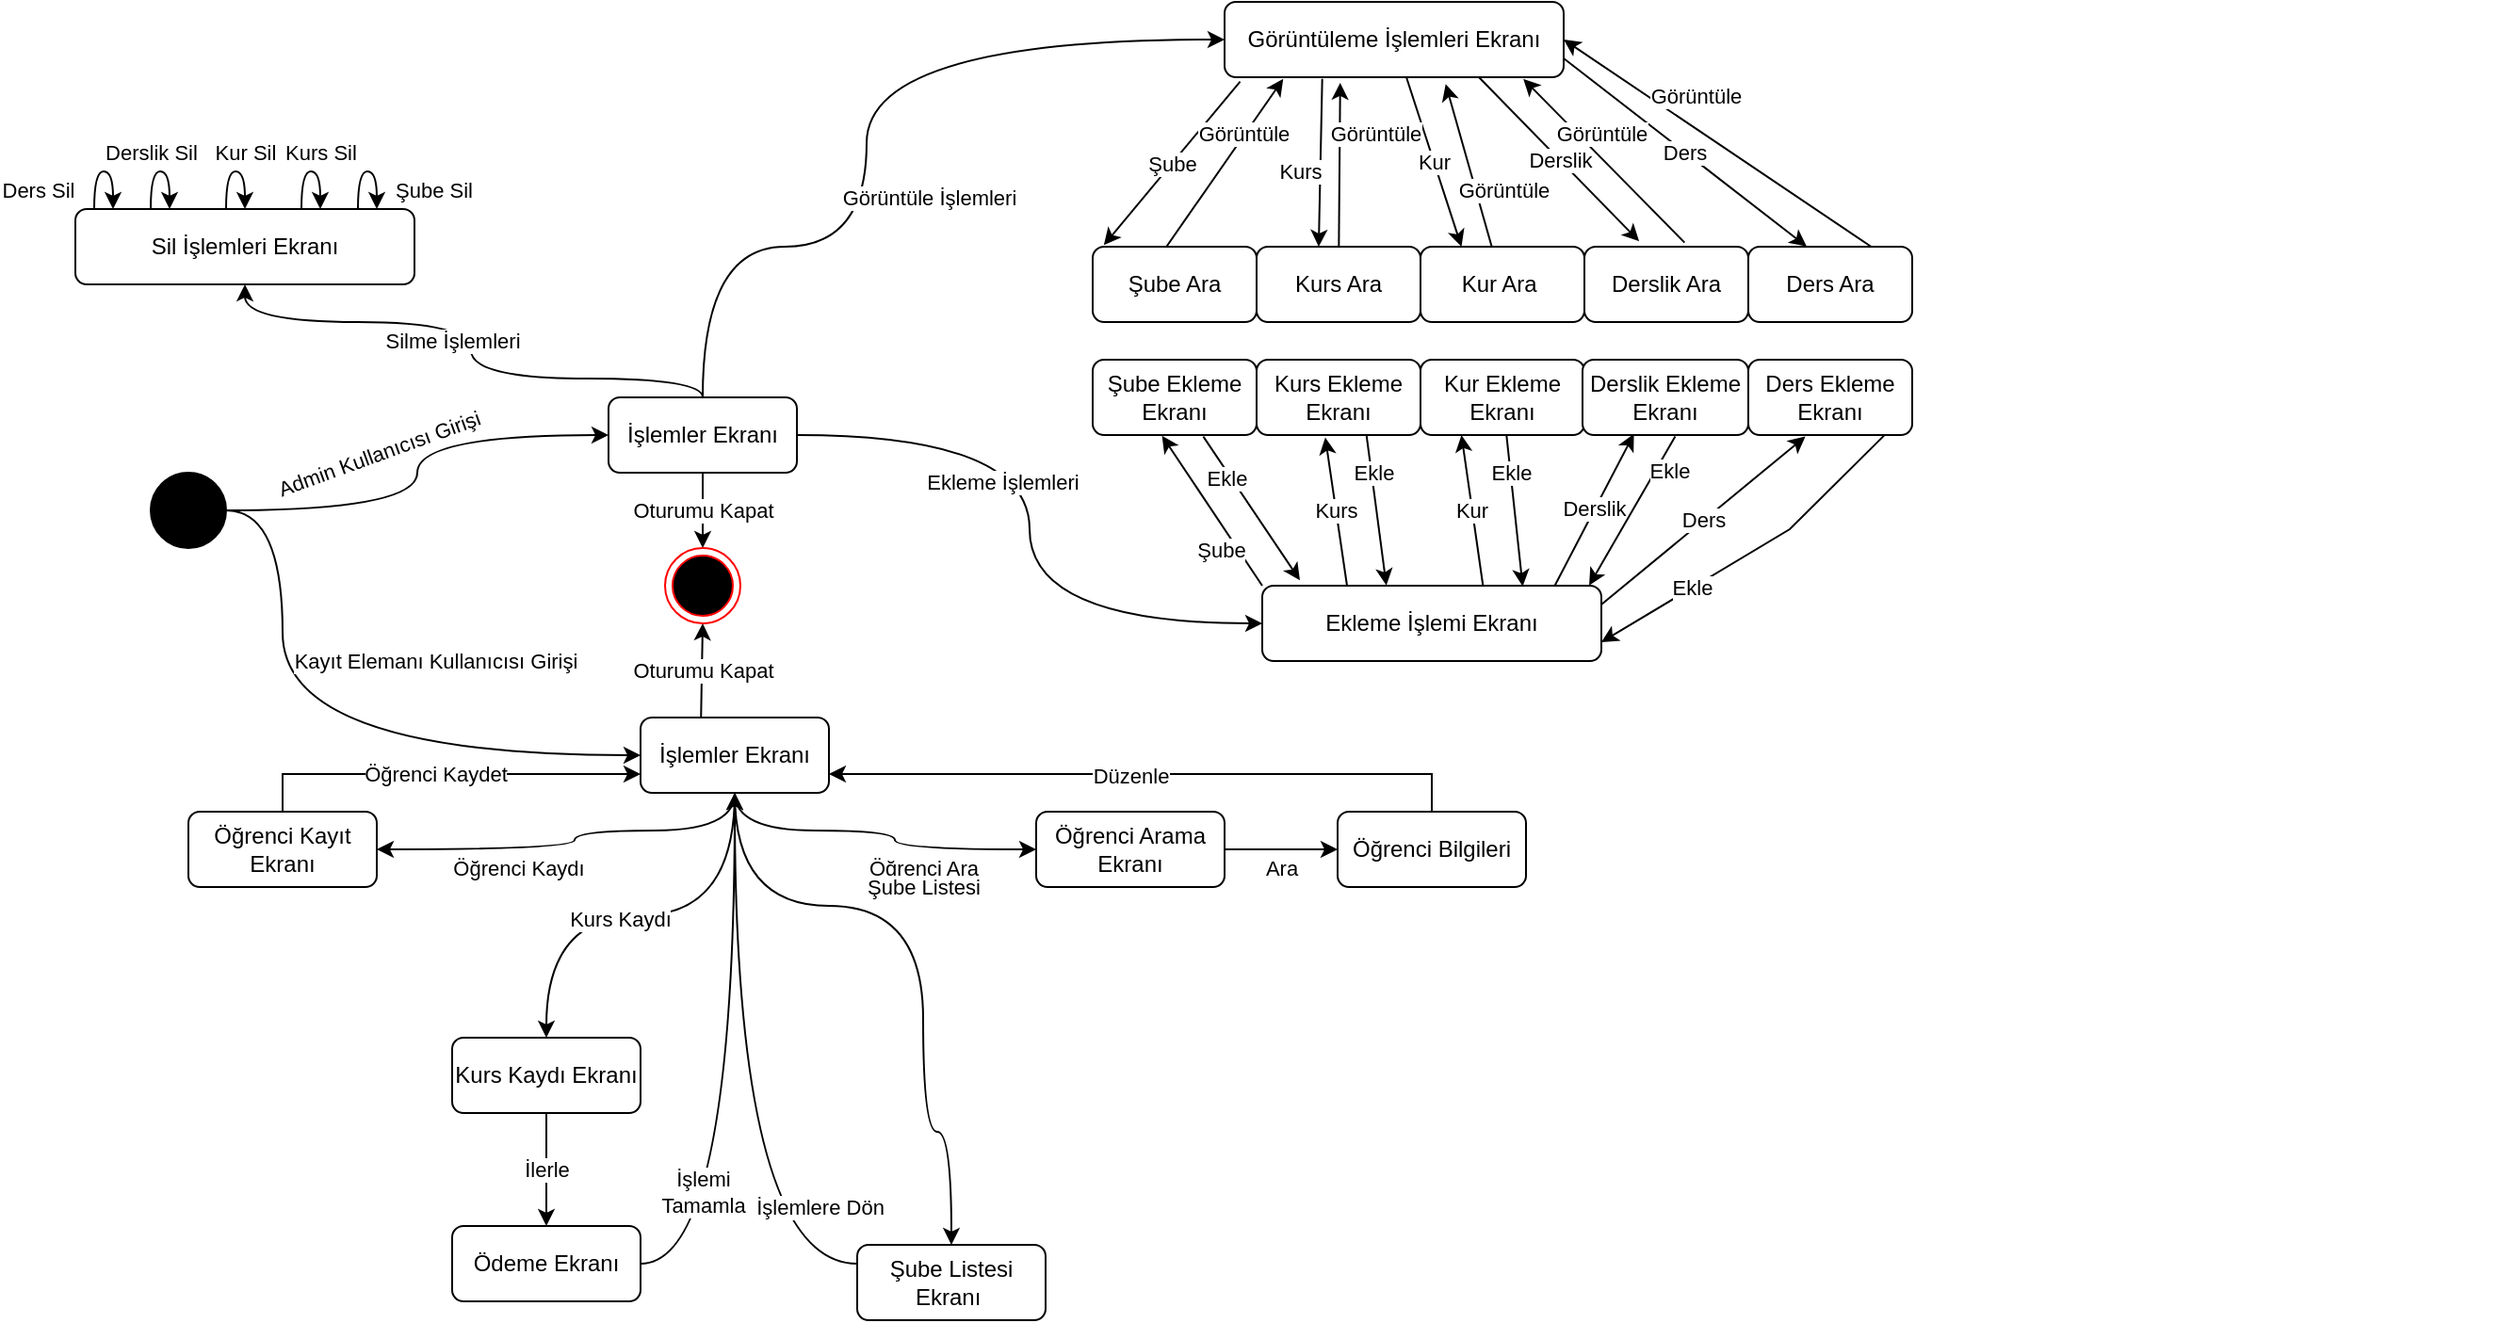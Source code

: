 <mxfile version="13.0.5" type="google" pages="4"><diagram id="691d49e7-cec1-028b-15b3-21c62664a0ac" name="Habit Tracker example"><mxGraphModel dx="2272" dy="713" grid="1" gridSize="10" guides="1" tooltips="1" connect="1" arrows="1" fold="1" page="1" pageScale="1" pageWidth="850" pageHeight="1100" math="0" shadow="0"><root><mxCell id="0"/><mxCell id="1" parent="0"/><mxCell id="ENSM81woJ7ZmIcu4tB6--67" style="edgeStyle=orthogonalEdgeStyle;rounded=0;orthogonalLoop=1;jettySize=auto;html=1;entryX=0;entryY=0.5;entryDx=0;entryDy=0;curved=1;" parent="1" source="ENSM81woJ7ZmIcu4tB6--65" target="ENSM81woJ7ZmIcu4tB6--66" edge="1"><mxGeometry relative="1" as="geometry"><Array as="points"><mxPoint x="120" y="270"/><mxPoint x="120" y="400"/></Array></mxGeometry></mxCell><mxCell id="ENSM81woJ7ZmIcu4tB6--68" value="Kayıt Elemanı Kullanıcısı Girişi" style="edgeLabel;html=1;align=center;verticalAlign=middle;resizable=0;points=[];" parent="ENSM81woJ7ZmIcu4tB6--67" vertex="1" connectable="0"><mxGeometry x="0.293" y="-2" relative="1" as="geometry"><mxPoint x="13.79" y="-52" as="offset"/></mxGeometry></mxCell><mxCell id="ENSM81woJ7ZmIcu4tB6--71" style="edgeStyle=orthogonalEdgeStyle;curved=1;rounded=0;orthogonalLoop=1;jettySize=auto;html=1;entryX=0;entryY=0.5;entryDx=0;entryDy=0;" parent="1" source="ENSM81woJ7ZmIcu4tB6--65" target="ENSM81woJ7ZmIcu4tB6--69" edge="1"><mxGeometry relative="1" as="geometry"/></mxCell><mxCell id="ENSM81woJ7ZmIcu4tB6--72" value="Admin Kullanıcısı Girişi" style="edgeLabel;html=1;align=center;verticalAlign=middle;resizable=0;points=[];rotation=-20;" parent="ENSM81woJ7ZmIcu4tB6--71" vertex="1" connectable="0"><mxGeometry x="-0.425" y="-1" relative="1" as="geometry"><mxPoint x="10.34" y="-31" as="offset"/></mxGeometry></mxCell><mxCell id="ENSM81woJ7ZmIcu4tB6--65" value="" style="shape=ellipse;html=1;fillColor=#000000;fontSize=18;fontColor=#000000;strokeColor=#000000;" parent="1" vertex="1"><mxGeometry x="50" y="250" width="40" height="40" as="geometry"/></mxCell><mxCell id="ENSM81woJ7ZmIcu4tB6--137" style="edgeStyle=orthogonalEdgeStyle;curved=1;rounded=0;orthogonalLoop=1;jettySize=auto;html=1;entryX=1;entryY=0.5;entryDx=0;entryDy=0;" parent="1" source="ENSM81woJ7ZmIcu4tB6--66" target="ENSM81woJ7ZmIcu4tB6--131" edge="1"><mxGeometry relative="1" as="geometry"><mxPoint x="330" y="480.0" as="targetPoint"/><Array as="points"><mxPoint x="360" y="440"/><mxPoint x="275" y="440"/><mxPoint x="275" y="450"/></Array></mxGeometry></mxCell><mxCell id="ENSM81woJ7ZmIcu4tB6--144" value="Öğrenci Kaydı" style="edgeLabel;html=1;align=center;verticalAlign=middle;resizable=0;points=[];" parent="ENSM81woJ7ZmIcu4tB6--137" vertex="1" connectable="0"><mxGeometry x="0.32" relative="1" as="geometry"><mxPoint y="10" as="offset"/></mxGeometry></mxCell><mxCell id="ENSM81woJ7ZmIcu4tB6--138" style="edgeStyle=orthogonalEdgeStyle;curved=1;rounded=0;orthogonalLoop=1;jettySize=auto;html=1;entryX=0;entryY=0.5;entryDx=0;entryDy=0;" parent="1" source="ENSM81woJ7ZmIcu4tB6--66" target="ENSM81woJ7ZmIcu4tB6--132" edge="1"><mxGeometry relative="1" as="geometry"><Array as="points"><mxPoint x="360" y="440"/><mxPoint x="445" y="440"/><mxPoint x="445" y="450"/></Array></mxGeometry></mxCell><mxCell id="ENSM81woJ7ZmIcu4tB6--145" value="Öğrenci Ara" style="edgeLabel;html=1;align=center;verticalAlign=middle;resizable=0;points=[];" parent="ENSM81woJ7ZmIcu4tB6--138" vertex="1" connectable="0"><mxGeometry x="-0.129" y="-1" relative="1" as="geometry"><mxPoint x="37.21" y="19" as="offset"/></mxGeometry></mxCell><mxCell id="ENSM81woJ7ZmIcu4tB6--139" style="edgeStyle=orthogonalEdgeStyle;curved=1;rounded=0;orthogonalLoop=1;jettySize=auto;html=1;entryX=0.5;entryY=0;entryDx=0;entryDy=0;" parent="1" source="ENSM81woJ7ZmIcu4tB6--66" target="ENSM81woJ7ZmIcu4tB6--133" edge="1"><mxGeometry relative="1" as="geometry"><Array as="points"><mxPoint x="360" y="480"/><mxPoint x="460" y="480"/><mxPoint x="460" y="600"/><mxPoint x="475" y="600"/></Array></mxGeometry></mxCell><mxCell id="ENSM81woJ7ZmIcu4tB6--157" value="Şube Listesi" style="edgeLabel;html=1;align=center;verticalAlign=middle;resizable=0;points=[];" parent="ENSM81woJ7ZmIcu4tB6--139" vertex="1" connectable="0"><mxGeometry x="0.174" y="-4" relative="1" as="geometry"><mxPoint x="3.97" y="-58.97" as="offset"/></mxGeometry></mxCell><mxCell id="ENSM81woJ7ZmIcu4tB6--140" style="edgeStyle=orthogonalEdgeStyle;curved=1;rounded=0;orthogonalLoop=1;jettySize=auto;html=1;entryX=0.5;entryY=0;entryDx=0;entryDy=0;" parent="1" source="ENSM81woJ7ZmIcu4tB6--66" target="ENSM81woJ7ZmIcu4tB6--134" edge="1"><mxGeometry relative="1" as="geometry"/></mxCell><mxCell id="ENSM81woJ7ZmIcu4tB6--156" value="Kurs Kaydı" style="edgeLabel;html=1;align=center;verticalAlign=middle;resizable=0;points=[];" parent="ENSM81woJ7ZmIcu4tB6--140" vertex="1" connectable="0"><mxGeometry x="0.099" y="2" relative="1" as="geometry"><mxPoint as="offset"/></mxGeometry></mxCell><mxCell id="ENSM81woJ7ZmIcu4tB6--171" value="Oturumu Kapat" style="rounded=0;orthogonalLoop=1;jettySize=auto;html=1;entryX=0.5;entryY=1;entryDx=0;entryDy=0;exitX=0.321;exitY=0.005;exitDx=0;exitDy=0;exitPerimeter=0;" parent="1" source="ENSM81woJ7ZmIcu4tB6--66" target="ENSM81woJ7ZmIcu4tB6--169" edge="1"><mxGeometry relative="1" as="geometry"/></mxCell><mxCell id="ENSM81woJ7ZmIcu4tB6--66" value="İşlemler Ekranı" style="shape=rect;rounded=1;html=1;whiteSpace=wrap;align=center;fontColor=#000000;fillColor=#ffffff;strokeColor=#000000;" parent="1" vertex="1"><mxGeometry x="310" y="380" width="100" height="40" as="geometry"/></mxCell><mxCell id="ENSM81woJ7ZmIcu4tB6--83" style="edgeStyle=orthogonalEdgeStyle;curved=1;rounded=0;orthogonalLoop=1;jettySize=auto;html=1;entryX=0;entryY=0.5;entryDx=0;entryDy=0;" parent="1" source="ENSM81woJ7ZmIcu4tB6--69" target="ENSM81woJ7ZmIcu4tB6--125" edge="1"><mxGeometry relative="1" as="geometry"><mxPoint x="343" y="150" as="targetPoint"/><Array as="points"><mxPoint x="343" y="130"/><mxPoint x="430" y="130"/><mxPoint x="430" y="20"/></Array></mxGeometry></mxCell><mxCell id="ENSM81woJ7ZmIcu4tB6--88" value="Görüntüle İşlemleri" style="edgeLabel;html=1;align=center;verticalAlign=middle;resizable=0;points=[];" parent="ENSM81woJ7ZmIcu4tB6--83" vertex="1" connectable="0"><mxGeometry x="-0.214" relative="1" as="geometry"><mxPoint x="32.86" y="-10" as="offset"/></mxGeometry></mxCell><mxCell id="ENSM81woJ7ZmIcu4tB6--87" style="edgeStyle=orthogonalEdgeStyle;curved=1;rounded=0;orthogonalLoop=1;jettySize=auto;html=1;entryX=0.5;entryY=1;entryDx=0;entryDy=0;" parent="1" source="ENSM81woJ7ZmIcu4tB6--69" target="ENSM81woJ7ZmIcu4tB6--86" edge="1"><mxGeometry relative="1" as="geometry"><Array as="points"><mxPoint x="343" y="200"/><mxPoint x="220" y="200"/><mxPoint x="220" y="170"/><mxPoint x="100" y="170"/></Array></mxGeometry></mxCell><mxCell id="ENSM81woJ7ZmIcu4tB6--90" value="Silme İşlemleri" style="edgeLabel;html=1;align=center;verticalAlign=middle;resizable=0;points=[];" parent="ENSM81woJ7ZmIcu4tB6--87" vertex="1" connectable="0"><mxGeometry x="0.269" y="-11" relative="1" as="geometry"><mxPoint x="19.41" y="21" as="offset"/></mxGeometry></mxCell><mxCell id="ENSM81woJ7ZmIcu4tB6--170" value="Oturumu Kapat" style="edgeStyle=orthogonalEdgeStyle;curved=1;rounded=0;orthogonalLoop=1;jettySize=auto;html=1;entryX=0.5;entryY=0;entryDx=0;entryDy=0;" parent="1" source="ENSM81woJ7ZmIcu4tB6--69" target="ENSM81woJ7ZmIcu4tB6--169" edge="1"><mxGeometry relative="1" as="geometry"/></mxCell><mxCell id="ENSM81woJ7ZmIcu4tB6--172" style="edgeStyle=orthogonalEdgeStyle;rounded=0;orthogonalLoop=1;jettySize=auto;html=1;entryX=0;entryY=0.5;entryDx=0;entryDy=0;curved=1;" parent="1" source="ENSM81woJ7ZmIcu4tB6--69" target="ENSM81woJ7ZmIcu4tB6--119" edge="1"><mxGeometry relative="1" as="geometry"/></mxCell><mxCell id="ENSM81woJ7ZmIcu4tB6--173" value="Ekleme İşlemleri" style="edgeLabel;html=1;align=center;verticalAlign=middle;resizable=0;points=[];" parent="ENSM81woJ7ZmIcu4tB6--172" vertex="1" connectable="0"><mxGeometry x="-0.376" y="-25" relative="1" as="geometry"><mxPoint as="offset"/></mxGeometry></mxCell><mxCell id="ENSM81woJ7ZmIcu4tB6--69" value="İşlemler Ekranı" style="shape=rect;rounded=1;html=1;whiteSpace=wrap;align=center;fontColor=#000000;fillColor=#ffffff;strokeColor=#000000;" parent="1" vertex="1"><mxGeometry x="293" y="210" width="100" height="40" as="geometry"/></mxCell><mxCell id="ENSM81woJ7ZmIcu4tB6--86" value="Sil İşlemleri Ekranı" style="shape=rect;rounded=1;html=1;whiteSpace=wrap;align=center;fontColor=#000000;fillColor=#ffffff;strokeColor=#000000;" parent="1" vertex="1"><mxGeometry x="10" y="110" width="180" height="40" as="geometry"/></mxCell><mxCell id="ENSM81woJ7ZmIcu4tB6--110" value="Ders Sil" style="endArrow=classic;html=1;edgeStyle=orthogonalEdgeStyle;curved=1;" parent="1" edge="1"><mxGeometry x="-0.602" y="30" width="50" height="50" relative="1" as="geometry"><mxPoint x="20" y="110" as="sourcePoint"/><mxPoint x="30" y="110" as="targetPoint"/><Array as="points"><mxPoint x="20" y="90"/><mxPoint x="30" y="90"/><mxPoint x="30" y="110"/></Array><mxPoint as="offset"/></mxGeometry></mxCell><mxCell id="ENSM81woJ7ZmIcu4tB6--111" value="Derslik Sil" style="endArrow=classic;html=1;edgeStyle=orthogonalEdgeStyle;curved=1;" parent="1" edge="1"><mxGeometry x="-0.201" y="10" width="50" height="50" relative="1" as="geometry"><mxPoint x="50.0" y="110" as="sourcePoint"/><mxPoint x="60.0" y="110" as="targetPoint"/><Array as="points"><mxPoint x="50.0" y="90"/><mxPoint x="60.0" y="90"/><mxPoint x="60.0" y="110"/></Array><mxPoint as="offset"/></mxGeometry></mxCell><mxCell id="ENSM81woJ7ZmIcu4tB6--112" value="Kur Sil" style="endArrow=classic;html=1;edgeStyle=orthogonalEdgeStyle;curved=1;" parent="1" edge="1"><mxGeometry x="0.199" y="-10" width="50" height="50" relative="1" as="geometry"><mxPoint x="90" y="110" as="sourcePoint"/><mxPoint x="100" y="110" as="targetPoint"/><Array as="points"><mxPoint x="90" y="90"/><mxPoint x="100" y="90"/><mxPoint x="100" y="110"/></Array><mxPoint x="10" y="-10" as="offset"/></mxGeometry></mxCell><mxCell id="ENSM81woJ7ZmIcu4tB6--117" value="Kurs Sil" style="endArrow=classic;html=1;edgeStyle=orthogonalEdgeStyle;curved=1;" parent="1" edge="1"><mxGeometry x="0.199" y="-10" width="50" height="50" relative="1" as="geometry"><mxPoint x="130.0" y="110" as="sourcePoint"/><mxPoint x="140.0" y="110" as="targetPoint"/><Array as="points"><mxPoint x="130" y="90"/><mxPoint x="140" y="90"/><mxPoint x="140" y="110"/></Array><mxPoint x="10" y="-10" as="offset"/></mxGeometry></mxCell><mxCell id="ENSM81woJ7ZmIcu4tB6--118" value="Şube Sil" style="endArrow=classic;html=1;edgeStyle=orthogonalEdgeStyle;curved=1;" parent="1" edge="1"><mxGeometry x="0.599" y="30" width="50" height="50" relative="1" as="geometry"><mxPoint x="160.0" y="110" as="sourcePoint"/><mxPoint x="170.0" y="110" as="targetPoint"/><Array as="points"><mxPoint x="160" y="90"/><mxPoint x="170" y="90"/><mxPoint x="170" y="110"/></Array><mxPoint as="offset"/></mxGeometry></mxCell><mxCell id="ENSM81woJ7ZmIcu4tB6--284" value="Şube" style="edgeStyle=none;rounded=0;orthogonalLoop=1;jettySize=auto;html=1;entryX=0.423;entryY=1.008;entryDx=0;entryDy=0;entryPerimeter=0;strokeWidth=1;exitX=0;exitY=0;exitDx=0;exitDy=0;" parent="1" source="ENSM81woJ7ZmIcu4tB6--119" target="ENSM81woJ7ZmIcu4tB6--290" edge="1"><mxGeometry x="-0.402" y="8" relative="1" as="geometry"><mxPoint as="offset"/></mxGeometry></mxCell><mxCell id="ENSM81woJ7ZmIcu4tB6--286" value="Kurs" style="edgeStyle=none;rounded=0;orthogonalLoop=1;jettySize=auto;html=1;entryX=0.419;entryY=1.032;entryDx=0;entryDy=0;strokeWidth=1;entryPerimeter=0;exitX=0.25;exitY=0;exitDx=0;exitDy=0;" parent="1" source="ENSM81woJ7ZmIcu4tB6--119" target="ENSM81woJ7ZmIcu4tB6--291" edge="1"><mxGeometry relative="1" as="geometry"/></mxCell><mxCell id="ENSM81woJ7ZmIcu4tB6--288" value="Kur" style="edgeStyle=none;rounded=0;orthogonalLoop=1;jettySize=auto;html=1;entryX=0.25;entryY=1;entryDx=0;entryDy=0;strokeWidth=1;exitX=0.651;exitY=0;exitDx=0;exitDy=0;exitPerimeter=0;" parent="1" source="ENSM81woJ7ZmIcu4tB6--119" target="ENSM81woJ7ZmIcu4tB6--292" edge="1"><mxGeometry relative="1" as="geometry"/></mxCell><mxCell id="ENSM81woJ7ZmIcu4tB6--295" value="Derslik" style="edgeStyle=none;rounded=0;orthogonalLoop=1;jettySize=auto;html=1;entryX=0.31;entryY=0.985;entryDx=0;entryDy=0;entryPerimeter=0;strokeWidth=1;exitX=0.863;exitY=-0.004;exitDx=0;exitDy=0;exitPerimeter=0;" parent="1" source="ENSM81woJ7ZmIcu4tB6--119" target="ENSM81woJ7ZmIcu4tB6--293" edge="1"><mxGeometry relative="1" as="geometry"/></mxCell><mxCell id="ENSM81woJ7ZmIcu4tB6--297" value="Ders" style="edgeStyle=none;rounded=0;orthogonalLoop=1;jettySize=auto;html=1;entryX=0.348;entryY=1.02;entryDx=0;entryDy=0;entryPerimeter=0;strokeWidth=1;exitX=1;exitY=0.25;exitDx=0;exitDy=0;" parent="1" source="ENSM81woJ7ZmIcu4tB6--119" target="ENSM81woJ7ZmIcu4tB6--289" edge="1"><mxGeometry relative="1" as="geometry"/></mxCell><mxCell id="ENSM81woJ7ZmIcu4tB6--119" value="Ekleme İşlemi Ekranı" style="shape=rect;rounded=1;html=1;whiteSpace=wrap;align=center;fontColor=#000000;fillColor=#ffffff;strokeColor=#000000;" parent="1" vertex="1"><mxGeometry x="640" y="310" width="180" height="40" as="geometry"/></mxCell><mxCell id="ENSM81woJ7ZmIcu4tB6--274" value="Şube" style="edgeStyle=none;rounded=0;orthogonalLoop=1;jettySize=auto;html=1;entryX=0.068;entryY=-0.021;entryDx=0;entryDy=0;entryPerimeter=0;strokeWidth=1;exitX=0.046;exitY=1.057;exitDx=0;exitDy=0;exitPerimeter=0;" parent="1" source="ENSM81woJ7ZmIcu4tB6--125" target="ENSM81woJ7ZmIcu4tB6--232" edge="1"><mxGeometry relative="1" as="geometry"/></mxCell><mxCell id="ENSM81woJ7ZmIcu4tB6--276" value="Kurs" style="edgeStyle=none;rounded=0;orthogonalLoop=1;jettySize=auto;html=1;entryX=0.379;entryY=0;entryDx=0;entryDy=0;strokeWidth=1;exitX=0.288;exitY=1.022;exitDx=0;exitDy=0;exitPerimeter=0;entryPerimeter=0;" parent="1" source="ENSM81woJ7ZmIcu4tB6--125" target="ENSM81woJ7ZmIcu4tB6--233" edge="1"><mxGeometry x="0.107" y="-11" relative="1" as="geometry"><mxPoint as="offset"/></mxGeometry></mxCell><mxCell id="ENSM81woJ7ZmIcu4tB6--278" value="Kur" style="edgeStyle=none;rounded=0;orthogonalLoop=1;jettySize=auto;html=1;entryX=0.25;entryY=0;entryDx=0;entryDy=0;strokeWidth=1;" parent="1" source="ENSM81woJ7ZmIcu4tB6--125" target="ENSM81woJ7ZmIcu4tB6--234" edge="1"><mxGeometry relative="1" as="geometry"/></mxCell><mxCell id="ENSM81woJ7ZmIcu4tB6--280" value="Derslik" style="edgeStyle=none;rounded=0;orthogonalLoop=1;jettySize=auto;html=1;entryX=0.334;entryY=-0.072;entryDx=0;entryDy=0;entryPerimeter=0;strokeWidth=1;exitX=0.75;exitY=1;exitDx=0;exitDy=0;" parent="1" source="ENSM81woJ7ZmIcu4tB6--125" target="ENSM81woJ7ZmIcu4tB6--235" edge="1"><mxGeometry relative="1" as="geometry"/></mxCell><mxCell id="ENSM81woJ7ZmIcu4tB6--282" value="Ders" style="edgeStyle=none;rounded=0;orthogonalLoop=1;jettySize=auto;html=1;entryX=0.356;entryY=-0.003;entryDx=0;entryDy=0;entryPerimeter=0;strokeWidth=1;exitX=1;exitY=0.75;exitDx=0;exitDy=0;" parent="1" source="ENSM81woJ7ZmIcu4tB6--125" target="ENSM81woJ7ZmIcu4tB6--231" edge="1"><mxGeometry relative="1" as="geometry"/></mxCell><mxCell id="ENSM81woJ7ZmIcu4tB6--125" value="Görüntüleme İşlemleri Ekranı" style="shape=rect;rounded=1;html=1;whiteSpace=wrap;align=center;fontColor=#000000;fillColor=#ffffff;strokeColor=#000000;" parent="1" vertex="1"><mxGeometry x="620" width="180" height="40" as="geometry"/></mxCell><mxCell id="ENSM81woJ7ZmIcu4tB6--142" style="edgeStyle=orthogonalEdgeStyle;rounded=0;orthogonalLoop=1;jettySize=auto;html=1;entryX=0;entryY=0.75;entryDx=0;entryDy=0;" parent="1" source="ENSM81woJ7ZmIcu4tB6--131" target="ENSM81woJ7ZmIcu4tB6--66" edge="1"><mxGeometry relative="1" as="geometry"><Array as="points"><mxPoint x="120" y="410"/></Array></mxGeometry></mxCell><mxCell id="ENSM81woJ7ZmIcu4tB6--143" value="Öğrenci Kaydet" style="edgeLabel;html=1;align=center;verticalAlign=middle;resizable=0;points=[];" parent="ENSM81woJ7ZmIcu4tB6--142" vertex="1" connectable="0"><mxGeometry x="-0.11" relative="1" as="geometry"><mxPoint x="6.86" as="offset"/></mxGeometry></mxCell><mxCell id="ENSM81woJ7ZmIcu4tB6--131" value="Öğrenci Kayıt Ekranı" style="shape=rect;rounded=1;html=1;whiteSpace=wrap;align=center;fontColor=#000000;fillColor=#ffffff;strokeColor=#000000;" parent="1" vertex="1"><mxGeometry x="70" y="430" width="100" height="40" as="geometry"/></mxCell><mxCell id="ENSM81woJ7ZmIcu4tB6--148" value="Ara" style="edgeStyle=orthogonalEdgeStyle;rounded=0;orthogonalLoop=1;jettySize=auto;html=1;entryX=0;entryY=0.5;entryDx=0;entryDy=0;" parent="1" source="ENSM81woJ7ZmIcu4tB6--132" target="ENSM81woJ7ZmIcu4tB6--147" edge="1"><mxGeometry y="-10" relative="1" as="geometry"><mxPoint as="offset"/></mxGeometry></mxCell><mxCell id="ENSM81woJ7ZmIcu4tB6--132" value="Öğrenci Arama Ekranı" style="shape=rect;rounded=1;html=1;whiteSpace=wrap;align=center;fontColor=#000000;fillColor=#ffffff;strokeColor=#000000;" parent="1" vertex="1"><mxGeometry x="520" y="430" width="100" height="40" as="geometry"/></mxCell><mxCell id="ENSM81woJ7ZmIcu4tB6--163" style="edgeStyle=orthogonalEdgeStyle;curved=1;rounded=0;orthogonalLoop=1;jettySize=auto;html=1;" parent="1" source="ENSM81woJ7ZmIcu4tB6--133" edge="1"><mxGeometry relative="1" as="geometry"><mxPoint x="360" y="420.0" as="targetPoint"/><Array as="points"><mxPoint x="360" y="670"/></Array></mxGeometry></mxCell><mxCell id="ENSM81woJ7ZmIcu4tB6--165" value="İşlemlere Dön" style="edgeLabel;html=1;align=center;verticalAlign=middle;resizable=0;points=[];" parent="ENSM81woJ7ZmIcu4tB6--163" vertex="1" connectable="0"><mxGeometry x="-0.623" y="-33" relative="1" as="geometry"><mxPoint x="39.14" y="3" as="offset"/></mxGeometry></mxCell><mxCell id="ENSM81woJ7ZmIcu4tB6--133" value="Şube Listesi Ekranı&amp;nbsp;" style="shape=rect;rounded=1;html=1;whiteSpace=wrap;align=center;fontColor=#000000;fillColor=#ffffff;strokeColor=#000000;" parent="1" vertex="1"><mxGeometry x="425" y="660" width="100" height="40" as="geometry"/></mxCell><mxCell id="ENSM81woJ7ZmIcu4tB6--153" value="İlerle" style="edgeStyle=orthogonalEdgeStyle;rounded=0;orthogonalLoop=1;jettySize=auto;html=1;entryX=0.5;entryY=0;entryDx=0;entryDy=0;" parent="1" source="ENSM81woJ7ZmIcu4tB6--134" target="ENSM81woJ7ZmIcu4tB6--152" edge="1"><mxGeometry relative="1" as="geometry"/></mxCell><mxCell id="ENSM81woJ7ZmIcu4tB6--134" value="Kurs Kaydı Ekranı" style="shape=rect;rounded=1;html=1;whiteSpace=wrap;align=center;fontColor=#000000;fillColor=#ffffff;strokeColor=#000000;" parent="1" vertex="1"><mxGeometry x="210" y="550" width="100" height="40" as="geometry"/></mxCell><mxCell id="ENSM81woJ7ZmIcu4tB6--150" style="edgeStyle=orthogonalEdgeStyle;rounded=0;orthogonalLoop=1;jettySize=auto;html=1;entryX=1;entryY=0.75;entryDx=0;entryDy=0;" parent="1" source="ENSM81woJ7ZmIcu4tB6--147" target="ENSM81woJ7ZmIcu4tB6--66" edge="1"><mxGeometry relative="1" as="geometry"><Array as="points"><mxPoint x="730" y="410"/></Array></mxGeometry></mxCell><mxCell id="ENSM81woJ7ZmIcu4tB6--151" value="Düzenle" style="edgeLabel;html=1;align=center;verticalAlign=middle;resizable=0;points=[];" parent="ENSM81woJ7ZmIcu4tB6--150" vertex="1" connectable="0"><mxGeometry x="-0.26" y="1" relative="1" as="geometry"><mxPoint x="-53.83" as="offset"/></mxGeometry></mxCell><mxCell id="ENSM81woJ7ZmIcu4tB6--147" value="Öğrenci Bilgileri" style="shape=rect;rounded=1;html=1;whiteSpace=wrap;align=center;fontColor=#000000;fillColor=#ffffff;strokeColor=#000000;" parent="1" vertex="1"><mxGeometry x="680" y="430" width="100" height="40" as="geometry"/></mxCell><mxCell id="ENSM81woJ7ZmIcu4tB6--164" style="edgeStyle=orthogonalEdgeStyle;curved=1;rounded=0;orthogonalLoop=1;jettySize=auto;html=1;entryX=0.5;entryY=1;entryDx=0;entryDy=0;" parent="1" source="ENSM81woJ7ZmIcu4tB6--152" target="ENSM81woJ7ZmIcu4tB6--66" edge="1"><mxGeometry relative="1" as="geometry"><mxPoint x="360" y="430.0" as="targetPoint"/><Array as="points"><mxPoint x="360" y="670"/></Array></mxGeometry></mxCell><mxCell id="ENSM81woJ7ZmIcu4tB6--166" value="İşlemi&lt;br&gt;Tamamla" style="edgeLabel;html=1;align=center;verticalAlign=middle;resizable=0;points=[];" parent="ENSM81woJ7ZmIcu4tB6--164" vertex="1" connectable="0"><mxGeometry x="-0.413" y="17" relative="1" as="geometry"><mxPoint as="offset"/></mxGeometry></mxCell><mxCell id="ENSM81woJ7ZmIcu4tB6--152" value="Ödeme Ekranı" style="shape=rect;rounded=1;html=1;whiteSpace=wrap;align=center;fontColor=#000000;fillColor=#ffffff;strokeColor=#000000;" parent="1" vertex="1"><mxGeometry x="210" y="650" width="100" height="40" as="geometry"/></mxCell><mxCell id="ENSM81woJ7ZmIcu4tB6--169" value="" style="ellipse;html=1;shape=endState;fillColor=#000000;strokeColor=#ff0000;" parent="1" vertex="1"><mxGeometry x="323" y="290" width="40" height="40" as="geometry"/></mxCell><mxCell id="ENSM81woJ7ZmIcu4tB6--225" value="&lt;span style=&quot;color: rgba(0 , 0 , 0 , 0) ; font-family: monospace ; font-size: 0px&quot;&gt;%3CmxGraphModel%3E%3Croot%3E%3CmxCell%20id%3D%220%22%2F%3E%3CmxCell%20id%3D%221%22%20parent%3D%220%22%2F%3E%3CmxCell%20id%3D%222%22%20value%3D%22Ders%20Sil%22%20style%3D%22endArrow%3Dclassic%3Bhtml%3D1%3BedgeStyle%3DorthogonalEdgeStyle%3Bcurved%3D1%3B%22%20edge%3D%221%22%20parent%3D%221%22%3E%3CmxGeometry%20x%3D%22-0.602%22%20y%3D%2230%22%20width%3D%2250%22%20height%3D%2250%22%20relative%3D%221%22%20as%3D%22geometry%22%3E%3CmxPoint%20x%3D%22460%22%20y%3D%22130%22%20as%3D%22sourcePoint%22%2F%3E%3CmxPoint%20x%3D%22470%22%20y%3D%22130%22%20as%3D%22targetPoint%22%2F%3E%3CArray%20as%3D%22points%22%3E%3CmxPoint%20x%3D%22460%22%20y%3D%22110%22%2F%3E%3CmxPoint%20x%3D%22470%22%20y%3D%22110%22%2F%3E%3CmxPoint%20x%3D%22470%22%20y%3D%22130%22%2F%3E%3C%2FArray%3E%3CmxPoint%20as%3D%22offset%22%2F%3E%3C%2FmxGeometry%3E%3C%2FmxCell%3E%3CmxCell%20id%3D%223%22%20value%3D%22Derslik%20Sil%22%20style%3D%22endArrow%3Dclassic%3Bhtml%3D1%3BedgeStyle%3DorthogonalEdgeStyle%3Bcurved%3D1%3B%22%20edge%3D%221%22%20parent%3D%221%22%3E%3CmxGeometry%20x%3D%22-0.201%22%20y%3D%2210%22%20width%3D%2250%22%20height%3D%2250%22%20relative%3D%221%22%20as%3D%22geometry%22%3E%3CmxPoint%20x%3D%22490%22%20y%3D%22130%22%20as%3D%22sourcePoint%22%2F%3E%3CmxPoint%20x%3D%22500%22%20y%3D%22130%22%20as%3D%22targetPoint%22%2F%3E%3CArray%20as%3D%22points%22%3E%3CmxPoint%20x%3D%22490%22%20y%3D%22110%22%2F%3E%3CmxPoint%20x%3D%22500%22%20y%3D%22110%22%2F%3E%3CmxPoint%20x%3D%22500%22%20y%3D%22130%22%2F%3E%3C%2FArray%3E%3CmxPoint%20as%3D%22offset%22%2F%3E%3C%2FmxGeometry%3E%3C%2FmxCell%3E%3CmxCell%20id%3D%224%22%20value%3D%22Kur%20Sil%22%20style%3D%22endArrow%3Dclassic%3Bhtml%3D1%3BedgeStyle%3DorthogonalEdgeStyle%3Bcurved%3D1%3B%22%20edge%3D%221%22%20parent%3D%221%22%3E%3CmxGeometry%20x%3D%220.199%22%20y%3D%22-10%22%20width%3D%2250%22%20height%3D%2250%22%20relative%3D%221%22%20as%3D%22geometry%22%3E%3CmxPoint%20x%3D%22530%22%20y%3D%22130%22%20as%3D%22sourcePoint%22%2F%3E%3CmxPoint%20x%3D%22540%22%20y%3D%22130%22%20as%3D%22targetPoint%22%2F%3E%3CArray%20as%3D%22points%22%3E%3CmxPoint%20x%3D%22530%22%20y%3D%22110%22%2F%3E%3CmxPoint%20x%3D%22540%22%20y%3D%22110%22%2F%3E%3CmxPoint%20x%3D%22540%22%20y%3D%22130%22%2F%3E%3C%2FArray%3E%3CmxPoint%20x%3D%2210%22%20y%3D%22-10%22%20as%3D%22offset%22%2F%3E%3C%2FmxGeometry%3E%3C%2FmxCell%3E%3CmxCell%20id%3D%225%22%20value%3D%22Kurs%20Sil%22%20style%3D%22endArrow%3Dclassic%3Bhtml%3D1%3BedgeStyle%3DorthogonalEdgeStyle%3Bcurved%3D1%3B%22%20edge%3D%221%22%20parent%3D%221%22%3E%3CmxGeometry%20x%3D%220.199%22%20y%3D%22-10%22%20width%3D%2250%22%20height%3D%2250%22%20relative%3D%221%22%20as%3D%22geometry%22%3E%3CmxPoint%20x%3D%22570%22%20y%3D%22130%22%20as%3D%22sourcePoint%22%2F%3E%3CmxPoint%20x%3D%22580%22%20y%3D%22130%22%20as%3D%22targetPoint%22%2F%3E%3CArray%20as%3D%22points%22%3E%3CmxPoint%20x%3D%22570%22%20y%3D%22110%22%2F%3E%3CmxPoint%20x%3D%22580%22%20y%3D%22110%22%2F%3E%3CmxPoint%20x%3D%22580%22%20y%3D%22130%22%2F%3E%3C%2FArray%3E%3CmxPoint%20x%3D%2210%22%20y%3D%22-10%22%20as%3D%22offset%22%2F%3E%3C%2FmxGeometry%3E%3C%2FmxCell%3E%3CmxCell%20id%3D%226%22%20value%3D%22%C5%9Eube%20Sil%22%20style%3D%22endArrow%3Dclassic%3Bhtml%3D1%3BedgeStyle%3DorthogonalEdgeStyle%3Bcurved%3D1%3B%22%20edge%3D%221%22%20parent%3D%221%22%3E%3CmxGeometry%20x%3D%220.599%22%20y%3D%2230%22%20width%3D%2250%22%20height%3D%2250%22%20relative%3D%221%22%20as%3D%22geometry%22%3E%3CmxPoint%20x%3D%22600%22%20y%3D%22130%22%20as%3D%22sourcePoint%22%2F%3E%3CmxPoint%20x%3D%22610%22%20y%3D%22130%22%20as%3D%22targetPoint%22%2F%3E%3CArray%20as%3D%22points%22%3E%3CmxPoint%20x%3D%22600%22%20y%3D%22110%22%2F%3E%3CmxPoint%20x%3D%22610%22%20y%3D%22110%22%2F%3E%3CmxPoint%20x%3D%22610%22%20y%3D%22130%22%2F%3E%3C%2FArray%3E%3CmxPoint%20as%3D%22offset%22%2F%3E%3C%2FmxGeometry%3E%3C%2FmxCell%3E%3C%2Froot%3E%3C%2FmxGraphModel%3E&lt;/span&gt;" style="text;html=1;align=center;verticalAlign=middle;resizable=0;points=[];autosize=1;" parent="1" vertex="1"><mxGeometry x="1276" y="640" width="20" height="20" as="geometry"/></mxCell><mxCell id="ENSM81woJ7ZmIcu4tB6--283" value="Görüntüle" style="edgeStyle=none;rounded=0;orthogonalLoop=1;jettySize=auto;html=1;entryX=1;entryY=0.5;entryDx=0;entryDy=0;strokeWidth=1;exitX=0.75;exitY=0;exitDx=0;exitDy=0;" parent="1" source="ENSM81woJ7ZmIcu4tB6--231" target="ENSM81woJ7ZmIcu4tB6--125" edge="1"><mxGeometry x="0.24" y="-14" relative="1" as="geometry"><mxPoint as="offset"/></mxGeometry></mxCell><mxCell id="ENSM81woJ7ZmIcu4tB6--231" value="Ders Ara" style="shape=rect;rounded=1;html=1;whiteSpace=wrap;align=center;fontColor=#000000;fillColor=#ffffff;strokeColor=#000000;" parent="1" vertex="1"><mxGeometry x="898" y="130" width="87" height="40" as="geometry"/></mxCell><mxCell id="ENSM81woJ7ZmIcu4tB6--275" value="Görüntüle" style="edgeStyle=none;rounded=0;orthogonalLoop=1;jettySize=auto;html=1;strokeWidth=1;exitX=0.44;exitY=0.031;exitDx=0;exitDy=0;exitPerimeter=0;entryX=0.173;entryY=1.022;entryDx=0;entryDy=0;entryPerimeter=0;" parent="1" source="ENSM81woJ7ZmIcu4tB6--232" target="ENSM81woJ7ZmIcu4tB6--125" edge="1"><mxGeometry x="0.346" y="1" relative="1" as="geometry"><mxPoint x="670" y="50" as="targetPoint"/><mxPoint as="offset"/></mxGeometry></mxCell><mxCell id="ENSM81woJ7ZmIcu4tB6--285" style="edgeStyle=none;rounded=0;orthogonalLoop=1;jettySize=auto;html=1;entryX=0.111;entryY=-0.072;entryDx=0;entryDy=0;strokeWidth=1;exitX=0.675;exitY=1.02;exitDx=0;exitDy=0;exitPerimeter=0;entryPerimeter=0;" parent="1" source="ENSM81woJ7ZmIcu4tB6--290" target="ENSM81woJ7ZmIcu4tB6--119" edge="1"><mxGeometry relative="1" as="geometry"/></mxCell><mxCell id="ENSM81woJ7ZmIcu4tB6--299" value="Ekle" style="edgeLabel;html=1;align=center;verticalAlign=middle;resizable=0;points=[];" parent="ENSM81woJ7ZmIcu4tB6--285" vertex="1" connectable="0"><mxGeometry x="-0.451" y="-2" relative="1" as="geometry"><mxPoint as="offset"/></mxGeometry></mxCell><mxCell id="ENSM81woJ7ZmIcu4tB6--232" value="Şube Ara" style="shape=rect;rounded=1;html=1;whiteSpace=wrap;align=center;fontColor=#000000;fillColor=#ffffff;strokeColor=#000000;" parent="1" vertex="1"><mxGeometry x="550" y="130" width="87" height="40" as="geometry"/></mxCell><mxCell id="ENSM81woJ7ZmIcu4tB6--277" value="Görüntüle" style="edgeStyle=none;rounded=0;orthogonalLoop=1;jettySize=auto;html=1;entryX=0.341;entryY=1.074;entryDx=0;entryDy=0;entryPerimeter=0;strokeWidth=1;" parent="1" source="ENSM81woJ7ZmIcu4tB6--233" target="ENSM81woJ7ZmIcu4tB6--125" edge="1"><mxGeometry x="0.382" y="-19" relative="1" as="geometry"><mxPoint as="offset"/></mxGeometry></mxCell><mxCell id="ENSM81woJ7ZmIcu4tB6--287" style="edgeStyle=none;rounded=0;orthogonalLoop=1;jettySize=auto;html=1;entryX=0.366;entryY=-0.004;entryDx=0;entryDy=0;entryPerimeter=0;strokeWidth=1;exitX=0.671;exitY=1.008;exitDx=0;exitDy=0;exitPerimeter=0;" parent="1" source="ENSM81woJ7ZmIcu4tB6--291" target="ENSM81woJ7ZmIcu4tB6--119" edge="1"><mxGeometry relative="1" as="geometry"/></mxCell><mxCell id="ENSM81woJ7ZmIcu4tB6--300" value="Ekle" style="edgeLabel;html=1;align=center;verticalAlign=middle;resizable=0;points=[];" parent="ENSM81woJ7ZmIcu4tB6--287" vertex="1" connectable="0"><mxGeometry x="-0.305" relative="1" as="geometry"><mxPoint y="-7.94" as="offset"/></mxGeometry></mxCell><mxCell id="ENSM81woJ7ZmIcu4tB6--233" value="Kurs Ara" style="shape=rect;rounded=1;html=1;whiteSpace=wrap;align=center;fontColor=#000000;fillColor=#ffffff;strokeColor=#000000;" parent="1" vertex="1"><mxGeometry x="637" y="130" width="87" height="40" as="geometry"/></mxCell><mxCell id="ENSM81woJ7ZmIcu4tB6--279" value="Görüntüle" style="edgeStyle=none;rounded=0;orthogonalLoop=1;jettySize=auto;html=1;entryX=0.652;entryY=1.091;entryDx=0;entryDy=0;entryPerimeter=0;strokeWidth=1;" parent="1" source="ENSM81woJ7ZmIcu4tB6--234" target="ENSM81woJ7ZmIcu4tB6--125" edge="1"><mxGeometry x="-0.391" y="-14" relative="1" as="geometry"><mxPoint as="offset"/></mxGeometry></mxCell><mxCell id="ENSM81woJ7ZmIcu4tB6--234" value="Kur Ara&amp;nbsp;" style="shape=rect;rounded=1;html=1;whiteSpace=wrap;align=center;fontColor=#000000;fillColor=#ffffff;strokeColor=#000000;" parent="1" vertex="1"><mxGeometry x="724" y="130" width="87" height="40" as="geometry"/></mxCell><mxCell id="ENSM81woJ7ZmIcu4tB6--281" value="Görüntüle" style="edgeStyle=none;rounded=0;orthogonalLoop=1;jettySize=auto;html=1;entryX=0.881;entryY=1.022;entryDx=0;entryDy=0;entryPerimeter=0;strokeWidth=1;exitX=0.611;exitY=-0.055;exitDx=0;exitDy=0;exitPerimeter=0;" parent="1" source="ENSM81woJ7ZmIcu4tB6--235" target="ENSM81woJ7ZmIcu4tB6--125" edge="1"><mxGeometry x="0.183" y="-9" relative="1" as="geometry"><mxPoint as="offset"/></mxGeometry></mxCell><mxCell id="ENSM81woJ7ZmIcu4tB6--235" value="Derslik Ara" style="shape=rect;rounded=1;html=1;whiteSpace=wrap;align=center;fontColor=#000000;fillColor=#ffffff;strokeColor=#000000;" parent="1" vertex="1"><mxGeometry x="811" y="130" width="87" height="40" as="geometry"/></mxCell><mxCell id="ENSM81woJ7ZmIcu4tB6--298" value="Ekle" style="edgeStyle=none;rounded=0;orthogonalLoop=1;jettySize=auto;html=1;entryX=1;entryY=0.75;entryDx=0;entryDy=0;strokeWidth=1;exitX=0.828;exitY=1.008;exitDx=0;exitDy=0;exitPerimeter=0;" parent="1" source="ENSM81woJ7ZmIcu4tB6--289" target="ENSM81woJ7ZmIcu4tB6--119" edge="1"><mxGeometry x="0.401" relative="1" as="geometry"><mxPoint x="960" y="233" as="sourcePoint"/><Array as="points"><mxPoint x="920" y="280"/></Array><mxPoint as="offset"/></mxGeometry></mxCell><mxCell id="ENSM81woJ7ZmIcu4tB6--289" value="Ders Ekleme Ekranı" style="shape=rect;rounded=1;html=1;whiteSpace=wrap;align=center;fontColor=#000000;fillColor=#ffffff;strokeColor=#000000;" parent="1" vertex="1"><mxGeometry x="898" y="190" width="87" height="40" as="geometry"/></mxCell><mxCell id="ENSM81woJ7ZmIcu4tB6--290" value="Şube Ekleme Ekranı" style="shape=rect;rounded=1;html=1;whiteSpace=wrap;align=center;fontColor=#000000;fillColor=#ffffff;strokeColor=#000000;" parent="1" vertex="1"><mxGeometry x="550" y="190" width="87" height="40" as="geometry"/></mxCell><mxCell id="ENSM81woJ7ZmIcu4tB6--291" value="Kurs Ekleme Ekranı" style="shape=rect;rounded=1;html=1;whiteSpace=wrap;align=center;fontColor=#000000;fillColor=#ffffff;strokeColor=#000000;" parent="1" vertex="1"><mxGeometry x="637" y="190" width="87" height="40" as="geometry"/></mxCell><mxCell id="ENSM81woJ7ZmIcu4tB6--294" value="Ekle" style="edgeStyle=none;rounded=0;orthogonalLoop=1;jettySize=auto;html=1;strokeWidth=1;entryX=0.768;entryY=0.008;entryDx=0;entryDy=0;entryPerimeter=0;" parent="1" source="ENSM81woJ7ZmIcu4tB6--292" target="ENSM81woJ7ZmIcu4tB6--119" edge="1"><mxGeometry x="-0.502" relative="1" as="geometry"><mxPoint x="777.5" y="300" as="targetPoint"/><mxPoint as="offset"/></mxGeometry></mxCell><mxCell id="ENSM81woJ7ZmIcu4tB6--292" value="Kur Ekleme Ekranı" style="shape=rect;rounded=1;html=1;whiteSpace=wrap;align=center;fontColor=#000000;fillColor=#ffffff;strokeColor=#000000;" parent="1" vertex="1"><mxGeometry x="724" y="190" width="87" height="40" as="geometry"/></mxCell><mxCell id="ENSM81woJ7ZmIcu4tB6--296" value="Ekle" style="edgeStyle=none;rounded=0;orthogonalLoop=1;jettySize=auto;html=1;entryX=0.964;entryY=-0.004;entryDx=0;entryDy=0;entryPerimeter=0;strokeWidth=1;exitX=0.559;exitY=1.02;exitDx=0;exitDy=0;exitPerimeter=0;" parent="1" source="ENSM81woJ7ZmIcu4tB6--293" target="ENSM81woJ7ZmIcu4tB6--119" edge="1"><mxGeometry x="-0.613" y="7" relative="1" as="geometry"><mxPoint as="offset"/></mxGeometry></mxCell><mxCell id="ENSM81woJ7ZmIcu4tB6--293" value="Derslik Ekleme Ekranı" style="shape=rect;rounded=1;html=1;whiteSpace=wrap;align=center;fontColor=#000000;fillColor=#ffffff;strokeColor=#000000;" parent="1" vertex="1"><mxGeometry x="810" y="190" width="88" height="40" as="geometry"/></mxCell></root></mxGraphModel></diagram><diagram id="953ecbd5-e552-5fde-5075-6d809326a53c" name="State diagram notation"><mxGraphModel dx="2272" dy="762" grid="1" gridSize="10" guides="1" tooltips="1" connect="1" arrows="1" fold="1" page="1" pageScale="1" pageWidth="850" pageHeight="1100" math="0" shadow="0"><root><mxCell id="0"/><mxCell id="1" parent="0"/><mxCell id="z2kMDEL6MAQ4ejaLJdJv-8" style="edgeStyle=orthogonalEdgeStyle;rounded=0;orthogonalLoop=1;jettySize=auto;html=1;entryX=0;entryY=0.5;entryDx=0;entryDy=0;entryPerimeter=0;" parent="1" source="z2kMDEL6MAQ4ejaLJdJv-1" target="z2kMDEL6MAQ4ejaLJdJv-2" edge="1"><mxGeometry relative="1" as="geometry"/></mxCell><mxCell id="z2kMDEL6MAQ4ejaLJdJv-1" value="" style="shape=ellipse;html=1;fillColor=#000000;fontSize=18;fontColor=#000000;strokeColor=#000000;" parent="1" vertex="1"><mxGeometry x="-120" y="520" width="40" height="40" as="geometry"/></mxCell><mxCell id="z2kMDEL6MAQ4ejaLJdJv-9" style="edgeStyle=orthogonalEdgeStyle;rounded=0;orthogonalLoop=1;jettySize=auto;html=1;entryX=0.5;entryY=1;entryDx=0;entryDy=0;entryPerimeter=0;" parent="1" source="z2kMDEL6MAQ4ejaLJdJv-2" target="z2kMDEL6MAQ4ejaLJdJv-2" edge="1"><mxGeometry relative="1" as="geometry"><mxPoint x="40" y="650" as="targetPoint"/><Array as="points"><mxPoint x="180" y="550"/><mxPoint x="180" y="660"/><mxPoint x="60" y="660"/></Array></mxGeometry></mxCell><mxCell id="z2kMDEL6MAQ4ejaLJdJv-11" value="Başarısız Giriş" style="edgeLabel;html=1;align=center;verticalAlign=middle;resizable=0;points=[];" parent="z2kMDEL6MAQ4ejaLJdJv-9" vertex="1" connectable="0"><mxGeometry x="0.356" y="3" relative="1" as="geometry"><mxPoint x="27.17" y="7" as="offset"/></mxGeometry></mxCell><mxCell id="z2kMDEL6MAQ4ejaLJdJv-12" style="edgeStyle=orthogonalEdgeStyle;rounded=0;orthogonalLoop=1;jettySize=auto;html=1;entryX=-0.01;entryY=0.395;entryDx=0;entryDy=0;entryPerimeter=0;" parent="1" source="z2kMDEL6MAQ4ejaLJdJv-2" target="z2kMDEL6MAQ4ejaLJdJv-3" edge="1"><mxGeometry relative="1" as="geometry"/></mxCell><mxCell id="z2kMDEL6MAQ4ejaLJdJv-13" value="Başarılı Giriş" style="edgeLabel;html=1;align=center;verticalAlign=middle;resizable=0;points=[];" parent="z2kMDEL6MAQ4ejaLJdJv-12" vertex="1" connectable="0"><mxGeometry x="-0.178" relative="1" as="geometry"><mxPoint x="5.52" y="-10" as="offset"/></mxGeometry></mxCell><mxCell id="z2kMDEL6MAQ4ejaLJdJv-2" value="&lt;p style=&quot;margin: 0px ; margin-top: 4px ; text-align: center&quot;&gt;Giriş Ekranı&lt;/p&gt;&lt;hr&gt;&lt;p&gt;&lt;/p&gt;&lt;p style=&quot;margin: 0px ; margin-left: 8px ; text-align: left&quot;&gt;yap: Kullanıcı Bilgi Giriş Alanlarını Görüntüle&lt;/p&gt;" style="shape=mxgraph.sysml.simpleState;html=1;overflow=fill;whiteSpace=wrap;align=center;fontColor=#000000;fillColor=#FFFFFF;strokeColor=#000000;" parent="1" vertex="1"><mxGeometry x="-40" y="490" width="200" height="100" as="geometry"/></mxCell><mxCell id="z2kMDEL6MAQ4ejaLJdJv-14" style="edgeStyle=orthogonalEdgeStyle;rounded=0;orthogonalLoop=1;jettySize=auto;html=1;entryX=0.575;entryY=-0.015;entryDx=0;entryDy=0;entryPerimeter=0;" parent="1" source="z2kMDEL6MAQ4ejaLJdJv-3" target="z2kMDEL6MAQ4ejaLJdJv-5" edge="1"><mxGeometry relative="1" as="geometry"/></mxCell><mxCell id="z2kMDEL6MAQ4ejaLJdJv-15" value="Şube Göster Ekranı Seç" style="edgeLabel;html=1;align=center;verticalAlign=middle;resizable=0;points=[];" parent="z2kMDEL6MAQ4ejaLJdJv-14" vertex="1" connectable="0"><mxGeometry x="-0.185" y="1" relative="1" as="geometry"><mxPoint as="offset"/></mxGeometry></mxCell><mxCell id="z2kMDEL6MAQ4ejaLJdJv-16" style="edgeStyle=orthogonalEdgeStyle;rounded=0;orthogonalLoop=1;jettySize=auto;html=1;entryX=0;entryY=0.5;entryDx=0;entryDy=0;entryPerimeter=0;" parent="1" source="z2kMDEL6MAQ4ejaLJdJv-3" target="z2kMDEL6MAQ4ejaLJdJv-6" edge="1"><mxGeometry relative="1" as="geometry"/></mxCell><mxCell id="z2kMDEL6MAQ4ejaLJdJv-17" value="Ders Programı Göster İşlemi Seç" style="edgeLabel;html=1;align=center;verticalAlign=middle;resizable=0;points=[];" parent="z2kMDEL6MAQ4ejaLJdJv-16" vertex="1" connectable="0"><mxGeometry x="-0.222" y="1" relative="1" as="geometry"><mxPoint as="offset"/></mxGeometry></mxCell><mxCell id="z2kMDEL6MAQ4ejaLJdJv-21" style="edgeStyle=orthogonalEdgeStyle;rounded=0;orthogonalLoop=1;jettySize=auto;html=1;entryX=1;entryY=0.25;entryDx=0;entryDy=0;entryPerimeter=0;" parent="1" source="z2kMDEL6MAQ4ejaLJdJv-3" target="z2kMDEL6MAQ4ejaLJdJv-2" edge="1"><mxGeometry relative="1" as="geometry"><Array as="points"><mxPoint x="380" y="515"/><mxPoint x="380" y="515"/></Array></mxGeometry></mxCell><mxCell id="z2kMDEL6MAQ4ejaLJdJv-23" value="Oturumu Kapat İşlemi Seç" style="edgeLabel;html=1;align=center;verticalAlign=middle;resizable=0;points=[];" parent="z2kMDEL6MAQ4ejaLJdJv-21" vertex="1" connectable="0"><mxGeometry x="0.147" y="-1" relative="1" as="geometry"><mxPoint y="-4.02" as="offset"/></mxGeometry></mxCell><mxCell id="z2kMDEL6MAQ4ejaLJdJv-28" style="edgeStyle=none;rounded=0;orthogonalLoop=1;jettySize=auto;html=1;entryX=0.5;entryY=1;entryDx=0;entryDy=0;entryPerimeter=0;" parent="1" source="z2kMDEL6MAQ4ejaLJdJv-3" target="z2kMDEL6MAQ4ejaLJdJv-7" edge="1"><mxGeometry relative="1" as="geometry"/></mxCell><mxCell id="z2kMDEL6MAQ4ejaLJdJv-29" value="Kullanıcı Bilgileri İşlemi Seç" style="edgeLabel;html=1;align=center;verticalAlign=middle;resizable=0;points=[];" parent="z2kMDEL6MAQ4ejaLJdJv-28" vertex="1" connectable="0"><mxGeometry x="0.24" y="1" relative="1" as="geometry"><mxPoint as="offset"/></mxGeometry></mxCell><mxCell id="z2kMDEL6MAQ4ejaLJdJv-3" value="&lt;p style=&quot;margin: 0px ; margin-top: 4px ; text-align: center&quot;&gt;Kullanıcı Ekranı&lt;/p&gt;&lt;hr&gt;&lt;p&gt;&lt;/p&gt;&lt;p style=&quot;margin: 0px ; margin-left: 8px ; text-align: left&quot;&gt;yap: Kullanıcının Yapabileceği İşlemleri Listele&amp;nbsp;&lt;/p&gt;&lt;p style=&quot;margin: 0px ; margin-left: 8px ; text-align: left&quot;&gt;çıkış: Oturumu Kapat&lt;/p&gt;" style="shape=mxgraph.sysml.simpleState;html=1;overflow=fill;whiteSpace=wrap;align=center;fontColor=#000000;fillColor=#FFFFFF;strokeColor=#000000;" parent="1" vertex="1"><mxGeometry x="440" y="500" width="200" height="100" as="geometry"/></mxCell><mxCell id="z2kMDEL6MAQ4ejaLJdJv-5" value="&lt;p style=&quot;margin: 0px ; margin-top: 4px ; text-align: center&quot;&gt;Şube Ekranı&lt;/p&gt;&lt;hr&gt;&lt;p&gt;&lt;/p&gt;&lt;p style=&quot;margin: 0px ; margin-left: 8px ; text-align: left&quot;&gt;yap: Kullanıcının Şube Bilgilerini Görüntüle&lt;/p&gt;" style="shape=mxgraph.sysml.simpleState;html=1;overflow=fill;whiteSpace=wrap;align=center;fontColor=#000000;fillColor=#FFFFFF;strokeColor=#000000;" parent="1" vertex="1"><mxGeometry x="425" y="690" width="200" height="100" as="geometry"/></mxCell><mxCell id="z2kMDEL6MAQ4ejaLJdJv-6" value="&lt;p style=&quot;margin: 0px ; margin-top: 4px ; text-align: center&quot;&gt;Ders Programı Ekranı&lt;/p&gt;&lt;hr&gt;&lt;p&gt;&lt;/p&gt;&lt;p style=&quot;margin: 0px ; margin-left: 8px ; text-align: left&quot;&gt;yap: Kullanıcının Ders Tablosunu Göster&lt;/p&gt;" style="shape=mxgraph.sysml.simpleState;html=1;overflow=fill;whiteSpace=wrap;align=center;fontColor=#000000;fillColor=#FFFFFF;strokeColor=#000000;" parent="1" vertex="1"><mxGeometry x="870" y="500" width="200" height="100" as="geometry"/></mxCell><mxCell id="z2kMDEL6MAQ4ejaLJdJv-7" value="&lt;p style=&quot;margin: 0px ; margin-top: 4px ; text-align: center&quot;&gt;Kullanıcı Bilgileri Ekranı&lt;/p&gt;&lt;hr&gt;&lt;p&gt;&lt;/p&gt;&lt;p style=&quot;margin: 0px ; margin-left: 8px ; text-align: left&quot;&gt;yap: Kullanıcı Bilgilerini Göster&lt;/p&gt;" style="shape=mxgraph.sysml.simpleState;html=1;overflow=fill;whiteSpace=wrap;align=center;fontColor=#000000;fillColor=#FFFFFF;strokeColor=#000000;" parent="1" vertex="1"><mxGeometry x="440" y="300" width="200" height="100" as="geometry"/></mxCell></root></mxGraphModel></diagram><diagram id="feecb929-067d-0832-2f76-ca75e0012084" name="Student enrollment example"><mxGraphModel dx="1422" dy="762" grid="1" gridSize="10" guides="1" tooltips="1" connect="1" arrows="1" fold="1" page="1" pageScale="1" pageWidth="850" pageHeight="1100" math="0" shadow="0"><root><mxCell id="0"/><mxCell id="1" parent="0"/><mxCell id="19b9a4ddcf14029d-3" style="edgeStyle=elbowEdgeStyle;rounded=0;elbow=horizontal;html=1;labelBackgroundColor=none;endArrow=open;endSize=12;strokeColor=#000000;fontColor=#000000;align=right;" parent="1" source="19b9a4ddcf14029d-1" target="19b9a4ddcf14029d-2" edge="1"><mxGeometry relative="1" as="geometry"/></mxCell><mxCell id="19b9a4ddcf14029d-1" value="" style="shape=ellipse;html=1;fillColor=#000000;fontSize=18;fontColor=#ffffff;strokeColor=#000000;align=center;" parent="1" vertex="1"><mxGeometry x="20" y="20" width="40" height="40" as="geometry"/></mxCell><mxCell id="19b9a4ddcf14029d-10" style="edgeStyle=elbowEdgeStyle;rounded=0;elbow=horizontal;html=1;exitX=0.5;exitY=1;labelBackgroundColor=none;endArrow=open;endSize=12;strokeColor=#000000;fontColor=#000000;align=right;" parent="1" source="19b9a4ddcf14029d-2" target="19b9a4ddcf14029d-8" edge="1"><mxGeometry relative="1" as="geometry"/></mxCell><mxCell id="19b9a4ddcf14029d-2" value="Student enrolled" style="shape=rect;rounded=1;html=1;whiteSpace=wrap;align=center;strokeColor=#000000;fillColor=#FFFFFF;fontColor=#000000;" parent="1" vertex="1"><mxGeometry x="170" y="20" width="100" height="40" as="geometry"/></mxCell><mxCell id="19b9a4ddcf14029d-32" value="" style="edgeStyle=elbowEdgeStyle;rounded=0;elbow=horizontal;html=1;labelBackgroundColor=none;endArrow=open;endSize=12;strokeColor=#000000;fontColor=#000000;align=right;" parent="1" source="19b9a4ddcf14029d-22" target="19b9a4ddcf14029d-31" edge="1"><mxGeometry relative="1" as="geometry"/></mxCell><mxCell id="19b9a4ddcf14029d-22" value="Subjects selected" style="shape=rect;rounded=1;html=1;whiteSpace=wrap;align=center;strokeColor=#000000;fillColor=#FFFFFF;fontColor=#000000;" parent="1" vertex="1"><mxGeometry x="240" y="315" width="100" height="40" as="geometry"/></mxCell><mxCell id="19b9a4ddcf14029d-36" style="edgeStyle=elbowEdgeStyle;rounded=0;elbow=horizontal;html=1;labelBackgroundColor=none;endArrow=open;endSize=12;strokeColor=#000000;fontColor=#000000;align=right;" parent="1" source="19b9a4ddcf14029d-31" target="19b9a4ddcf14029d-35" edge="1"><mxGeometry relative="1" as="geometry"/></mxCell><mxCell id="19b9a4ddcf14029d-31" value="Timetable sent" style="shape=rect;rounded=1;html=1;whiteSpace=wrap;align=center;strokeColor=#000000;fillColor=#FFFFFF;fontColor=#000000;" parent="1" vertex="1"><mxGeometry x="240" y="375" width="100" height="40" as="geometry"/></mxCell><mxCell id="19b9a4ddcf14029d-23" value="" style="shape=rhombus;html=1;labelPosition=right;align=left;verticalAlign=middle;strokeColor=#000000;fillColor=#FFFFFF;fontColor=#000000;" parent="1" vertex="1"><mxGeometry x="270" y="245" width="40" height="40" as="geometry"/></mxCell><mxCell id="19b9a4ddcf14029d-24" value="" style="edgeStyle=elbowEdgeStyle;html=1;elbow=horizontal;align=right;verticalAlign=bottom;rounded=0;labelBackgroundColor=none;endArrow=open;endSize=12;strokeColor=#000000;fontColor=#000000;exitX=0.447;exitY=0.5;exitPerimeter=0;entryX=0.5;entryY=0;" parent="1" source="19b9a4ddcf14029d-19" target="19b9a4ddcf14029d-23" edge="1"><mxGeometry relative="1" as="geometry"><mxPoint x="290" y="285" as="sourcePoint"/><Array as="points"><mxPoint x="290" y="230"/></Array></mxGeometry></mxCell><mxCell id="19b9a4ddcf14029d-25" value="[Fees paid]" style="edgeStyle=elbowEdgeStyle;html=1;elbow=vertical;align=right;endArrow=open;rounded=0;labelBackgroundColor=none;endSize=12;strokeColor=#000000;fontColor=#000000;entryX=0.5;entryY=0;" parent="1" source="19b9a4ddcf14029d-23" target="19b9a4ddcf14029d-22" edge="1"><mxGeometry relative="1" as="geometry"><mxPoint x="290" y="385" as="targetPoint"/><mxPoint as="offset"/></mxGeometry></mxCell><mxCell id="19b9a4ddcf14029d-29" value="aborted" style="shape=mxgraph.sysml.flowFinal;labelPosition=right;verticalLabelPosition=top;spacingTop=5;spacingLeft=3;align=left;verticalAlign=top;resizable=0;strokeColor=#000000;fillColor=#FFFFFF;fontColor=#000000;" parent="1" vertex="1"><mxGeometry x="530" y="255" width="20" height="20" as="geometry"/></mxCell><mxCell id="19b9a4ddcf14029d-30" value="[Fees not paid]" style="edgeStyle=elbowEdgeStyle;html=1;elbow=vertical;align=left;endArrow=open;rounded=0;labelBackgroundColor=none;verticalAlign=bottom;endSize=12;strokeColor=#000000;fontColor=#000000;exitX=1;exitY=0.5;" parent="1" source="19b9a4ddcf14029d-23" target="19b9a4ddcf14029d-29" edge="1"><mxGeometry relative="1" as="geometry"><mxPoint x="420" y="410" as="targetPoint"/><mxPoint x="290" y="370" as="sourcePoint"/><Array as="points"><mxPoint x="380" y="265"/><mxPoint x="370" y="290"/></Array></mxGeometry></mxCell><mxCell id="19b9a4ddcf14029d-35" value="" style="shape=mxgraph.sysml.actFinal;html=1;verticalLabelPosition=bottom;labelBackgroundColor=#ffffff;verticalAlign=top;strokeColor=#000000;fillColor=#FFFFFF;fontColor=#000000;align=center;" parent="1" vertex="1"><mxGeometry x="520" y="375" width="40" height="40" as="geometry"/></mxCell><mxCell id="3f6461326caff9b6-7" value="" style="group" parent="1" vertex="1" connectable="0"><mxGeometry x="110" y="90" width="380" height="125" as="geometry"/></mxCell><mxCell id="19b9a4ddcf14029d-8" value="" style="shape=line;html=1;strokeWidth=6;strokeColor=#000000;fillColor=#FFFFFF;fontColor=#000000;align=center;" parent="3f6461326caff9b6-7" vertex="1"><mxGeometry x="10" width="200" height="10" as="geometry"/></mxCell><mxCell id="19b9a4ddcf14029d-11" value="StudentID assigned" style="shape=rect;rounded=1;html=1;whiteSpace=wrap;align=center;strokeColor=#000000;fillColor=#FFFFFF;fontColor=#000000;" parent="3f6461326caff9b6-7" vertex="1"><mxGeometry y="40" width="100" height="40" as="geometry"/></mxCell><mxCell id="19b9a4ddcf14029d-12" style="edgeStyle=elbowEdgeStyle;rounded=0;elbow=horizontal;html=1;labelBackgroundColor=none;endArrow=open;endSize=12;strokeColor=#000000;fontColor=#000000;align=right;" parent="3f6461326caff9b6-7" source="19b9a4ddcf14029d-8" target="19b9a4ddcf14029d-11" edge="1"><mxGeometry relative="1" as="geometry"><mxPoint x="50" y="40" as="targetPoint"/></mxGeometry></mxCell><mxCell id="19b9a4ddcf14029d-15" value="Undergrad" style="edgeStyle=elbowEdgeStyle;html=1;elbow=vertical;align=right;endArrow=open;rounded=0;labelBackgroundColor=none;endSize=12;strokeColor=#000000;fontColor=#000000;exitX=0.8;exitY=0.3;exitPerimeter=0;entryX=0.417;entryY=0.5;entryPerimeter=0;" parent="3f6461326caff9b6-7" source="19b9a4ddcf14029d-8" target="19b9a4ddcf14029d-19" edge="1"><mxGeometry relative="1" as="geometry"><mxPoint x="170" y="140" as="targetPoint"/><mxPoint x="170" y="100" as="sourcePoint"/></mxGeometry></mxCell><mxCell id="19b9a4ddcf14029d-16" value="Postgrad" style="edgeStyle=elbowEdgeStyle;html=1;elbow=vertical;align=left;endArrow=open;rounded=0;labelBackgroundColor=none;verticalAlign=bottom;endSize=12;strokeColor=#000000;fontColor=#000000;entryX=0.5;entryY=0;exitX=0.8;exitY=0.6;exitPerimeter=0;" parent="3f6461326caff9b6-7" source="19b9a4ddcf14029d-8" target="19b9a4ddcf14029d-20" edge="1"><mxGeometry relative="1" as="geometry"><mxPoint x="300" y="140" as="targetPoint"/><mxPoint x="170" y="100" as="sourcePoint"/></mxGeometry></mxCell><mxCell id="19b9a4ddcf14029d-19" value="" style="shape=line;html=1;strokeWidth=6;strokeColor=#000000;fillColor=#FFFFFF;fontColor=#000000;align=center;" parent="3f6461326caff9b6-7" vertex="1"><mxGeometry x="20" y="115" width="360" height="10" as="geometry"/></mxCell><mxCell id="19b9a4ddcf14029d-18" style="edgeStyle=elbowEdgeStyle;rounded=0;elbow=horizontal;html=1;labelBackgroundColor=none;endArrow=open;endSize=12;strokeColor=#000000;fontColor=#000000;align=right;exitX=0.5;exitY=1;" parent="3f6461326caff9b6-7" source="19b9a4ddcf14029d-11" target="19b9a4ddcf14029d-19" edge="1"><mxGeometry relative="1" as="geometry"><mxPoint x="50" y="190" as="targetPoint"/><mxPoint x="50" y="80" as="sourcePoint"/></mxGeometry></mxCell><mxCell id="19b9a4ddcf14029d-21" style="edgeStyle=elbowEdgeStyle;rounded=0;elbow=horizontal;html=1;exitX=0.5;exitY=1;labelBackgroundColor=none;endArrow=open;endSize=12;strokeColor=#000000;fontColor=#000000;align=right;" parent="3f6461326caff9b6-7" source="19b9a4ddcf14029d-20" target="19b9a4ddcf14029d-19" edge="1"><mxGeometry relative="1" as="geometry"/></mxCell><mxCell id="19b9a4ddcf14029d-20" value="Supervisor assigned" style="shape=rect;rounded=1;html=1;whiteSpace=wrap;align=center;strokeColor=#000000;fillColor=#FFFFFF;fontColor=#000000;" parent="3f6461326caff9b6-7" vertex="1"><mxGeometry x="250" y="50" width="100" height="40" as="geometry"/></mxCell></root></mxGraphModel></diagram><diagram id="9c28e6cf-dd68-194a-c9a1-9ff6bf67635e" name="Grouped - student enrolment"><mxGraphModel dx="1422" dy="762" grid="1" gridSize="10" guides="1" tooltips="1" connect="1" arrows="1" fold="1" page="1" pageScale="1" pageWidth="850" pageHeight="1100" math="0" shadow="0"><root><mxCell id="0"/><mxCell id="1" parent="0"/><mxCell id="2" style="edgeStyle=elbowEdgeStyle;rounded=0;elbow=horizontal;html=1;labelBackgroundColor=none;endArrow=open;endSize=12;strokeColor=#000000;fontColor=#000000;align=right;" parent="1" source="3" target="5" edge="1"><mxGeometry relative="1" as="geometry"/></mxCell><mxCell id="3" value="" style="shape=ellipse;html=1;fillColor=#000000;fontSize=18;fontColor=#ffffff;strokeColor=#000000;align=center;" parent="1" vertex="1"><mxGeometry x="20" y="20" width="40" height="40" as="geometry"/></mxCell><mxCell id="4" style="edgeStyle=elbowEdgeStyle;rounded=0;elbow=horizontal;html=1;exitX=0.5;exitY=1;labelBackgroundColor=none;endArrow=open;endSize=12;strokeColor=#000000;fontColor=#000000;align=right;" parent="1" source="5" target="7" edge="1"><mxGeometry relative="1" as="geometry"/></mxCell><mxCell id="5" value="Student enrolled" style="shape=rect;rounded=1;html=1;whiteSpace=wrap;align=center;strokeColor=#000000;fillColor=#FFFFFF;fontColor=#000000;" parent="1" vertex="1"><mxGeometry x="170" y="20" width="100" height="40" as="geometry"/></mxCell><mxCell id="15" value="" style="edgeStyle=elbowEdgeStyle;rounded=0;elbow=horizontal;html=1;labelBackgroundColor=none;endArrow=open;endSize=12;strokeColor=#000000;fontColor=#000000;align=right;" parent="1" source="16" target="18" edge="1"><mxGeometry relative="1" as="geometry"/></mxCell><mxCell id="16" value="Subjects selected" style="shape=rect;rounded=1;html=1;whiteSpace=wrap;align=center;strokeColor=#000000;fillColor=#FFFFFF;fontColor=#000000;" parent="1" vertex="1"><mxGeometry x="240" y="315" width="100" height="40" as="geometry"/></mxCell><mxCell id="17" style="edgeStyle=elbowEdgeStyle;rounded=0;elbow=horizontal;html=1;labelBackgroundColor=none;endArrow=open;endSize=12;strokeColor=#000000;fontColor=#000000;align=right;" parent="1" source="18" target="24" edge="1"><mxGeometry relative="1" as="geometry"/></mxCell><mxCell id="18" value="Timetable sent" style="shape=rect;rounded=1;html=1;whiteSpace=wrap;align=center;strokeColor=#000000;fillColor=#FFFFFF;fontColor=#000000;" parent="1" vertex="1"><mxGeometry x="240" y="375" width="100" height="40" as="geometry"/></mxCell><mxCell id="19" value="" style="shape=rhombus;html=1;labelPosition=right;align=left;verticalAlign=middle;strokeColor=#000000;fillColor=#FFFFFF;fontColor=#000000;" parent="1" vertex="1"><mxGeometry x="270" y="245" width="40" height="40" as="geometry"/></mxCell><mxCell id="20" value="" style="edgeStyle=elbowEdgeStyle;html=1;elbow=horizontal;align=right;verticalAlign=bottom;rounded=0;labelBackgroundColor=none;endArrow=open;endSize=12;strokeColor=#000000;fontColor=#000000;exitX=0.447;exitY=0.5;exitPerimeter=0;entryX=0.5;entryY=0;" parent="1" source="12" target="19" edge="1"><mxGeometry relative="1" as="geometry"><mxPoint x="290" y="285" as="sourcePoint"/><Array as="points"><mxPoint x="290" y="230"/></Array></mxGeometry></mxCell><mxCell id="21" value="[Fees paid]" style="edgeStyle=elbowEdgeStyle;html=1;elbow=vertical;align=right;endArrow=open;rounded=0;labelBackgroundColor=none;endSize=12;strokeColor=#000000;fontColor=#000000;entryX=0.5;entryY=0;" parent="1" source="19" target="16" edge="1"><mxGeometry relative="1" as="geometry"><mxPoint x="290" y="385" as="targetPoint"/><mxPoint as="offset"/></mxGeometry></mxCell><mxCell id="22" value="aborted" style="shape=mxgraph.sysml.flowFinal;labelPosition=right;verticalLabelPosition=top;spacingTop=5;spacingLeft=3;align=left;verticalAlign=top;resizable=0;strokeColor=#000000;fillColor=#FFFFFF;fontColor=#000000;" parent="1" vertex="1"><mxGeometry x="530" y="255" width="20" height="20" as="geometry"/></mxCell><mxCell id="23" value="[Fees not paid]" style="edgeStyle=elbowEdgeStyle;html=1;elbow=vertical;align=left;endArrow=open;rounded=0;labelBackgroundColor=none;verticalAlign=bottom;endSize=12;strokeColor=#000000;fontColor=#000000;exitX=1;exitY=0.5;" parent="1" source="19" target="22" edge="1"><mxGeometry relative="1" as="geometry"><mxPoint x="420" y="410" as="targetPoint"/><mxPoint x="290" y="370" as="sourcePoint"/><Array as="points"><mxPoint x="380" y="265"/><mxPoint x="370" y="290"/></Array></mxGeometry></mxCell><mxCell id="24" value="" style="shape=mxgraph.sysml.actFinal;html=1;verticalLabelPosition=bottom;labelBackgroundColor=#ffffff;verticalAlign=top;strokeColor=#000000;fillColor=#FFFFFF;fontColor=#000000;align=center;" parent="1" vertex="1"><mxGeometry x="520" y="375" width="40" height="40" as="geometry"/></mxCell><mxCell id="7" value="" style="shape=line;html=1;strokeWidth=6;strokeColor=#000000;fillColor=#FFFFFF;fontColor=#000000;align=center;" parent="1" vertex="1"><mxGeometry x="120" y="90" width="200" height="10" as="geometry"/></mxCell><mxCell id="9" value="StudentID assigned" style="shape=rect;rounded=1;html=1;whiteSpace=wrap;align=center;strokeColor=#000000;fillColor=#FFFFFF;fontColor=#000000;" parent="1" vertex="1"><mxGeometry x="110" y="130" width="100" height="40" as="geometry"/></mxCell><mxCell id="6" style="edgeStyle=elbowEdgeStyle;rounded=0;elbow=horizontal;html=1;labelBackgroundColor=none;endArrow=open;endSize=12;strokeColor=#000000;fontColor=#000000;align=right;" parent="1" source="7" target="9" edge="1"><mxGeometry relative="1" as="geometry"><mxPoint x="160" y="130" as="targetPoint"/></mxGeometry></mxCell><mxCell id="10" value="Undergrad" style="edgeStyle=elbowEdgeStyle;html=1;elbow=vertical;align=right;endArrow=open;rounded=0;labelBackgroundColor=none;endSize=12;strokeColor=#000000;fontColor=#000000;exitX=0.8;exitY=0.3;exitPerimeter=0;entryX=0.417;entryY=0.5;entryPerimeter=0;" parent="1" source="7" target="12" edge="1"><mxGeometry relative="1" as="geometry"><mxPoint x="280" y="230" as="targetPoint"/><mxPoint x="280" y="190" as="sourcePoint"/></mxGeometry></mxCell><mxCell id="11" value="Postgrad" style="edgeStyle=elbowEdgeStyle;html=1;elbow=vertical;align=left;endArrow=open;rounded=0;labelBackgroundColor=none;verticalAlign=bottom;endSize=12;strokeColor=#000000;fontColor=#000000;entryX=0.5;entryY=0;exitX=0.8;exitY=0.6;exitPerimeter=0;" parent="1" source="7" target="14" edge="1"><mxGeometry relative="1" as="geometry"><mxPoint x="410" y="230" as="targetPoint"/><mxPoint x="280" y="190" as="sourcePoint"/></mxGeometry></mxCell><mxCell id="12" value="" style="shape=line;html=1;strokeWidth=6;strokeColor=#000000;fillColor=#FFFFFF;fontColor=#000000;align=center;" parent="1" vertex="1"><mxGeometry x="130" y="205" width="360" height="10" as="geometry"/></mxCell><mxCell id="8" style="edgeStyle=elbowEdgeStyle;rounded=0;elbow=horizontal;html=1;labelBackgroundColor=none;endArrow=open;endSize=12;strokeColor=#000000;fontColor=#000000;align=right;exitX=0.5;exitY=1;" parent="1" source="9" target="12" edge="1"><mxGeometry relative="1" as="geometry"><mxPoint x="160" y="280" as="targetPoint"/><mxPoint x="160" y="170" as="sourcePoint"/></mxGeometry></mxCell><mxCell id="13" style="edgeStyle=elbowEdgeStyle;rounded=0;elbow=horizontal;html=1;exitX=0.5;exitY=1;labelBackgroundColor=none;endArrow=open;endSize=12;strokeColor=#000000;fontColor=#000000;align=right;" parent="1" source="14" target="12" edge="1"><mxGeometry relative="1" as="geometry"/></mxCell><mxCell id="14" value="Supervisor assigned" style="shape=rect;rounded=1;html=1;whiteSpace=wrap;align=center;strokeColor=#000000;fillColor=#FFFFFF;fontColor=#000000;" parent="1" vertex="1"><mxGeometry x="360" y="140" width="100" height="40" as="geometry"/></mxCell></root></mxGraphModel></diagram></mxfile>